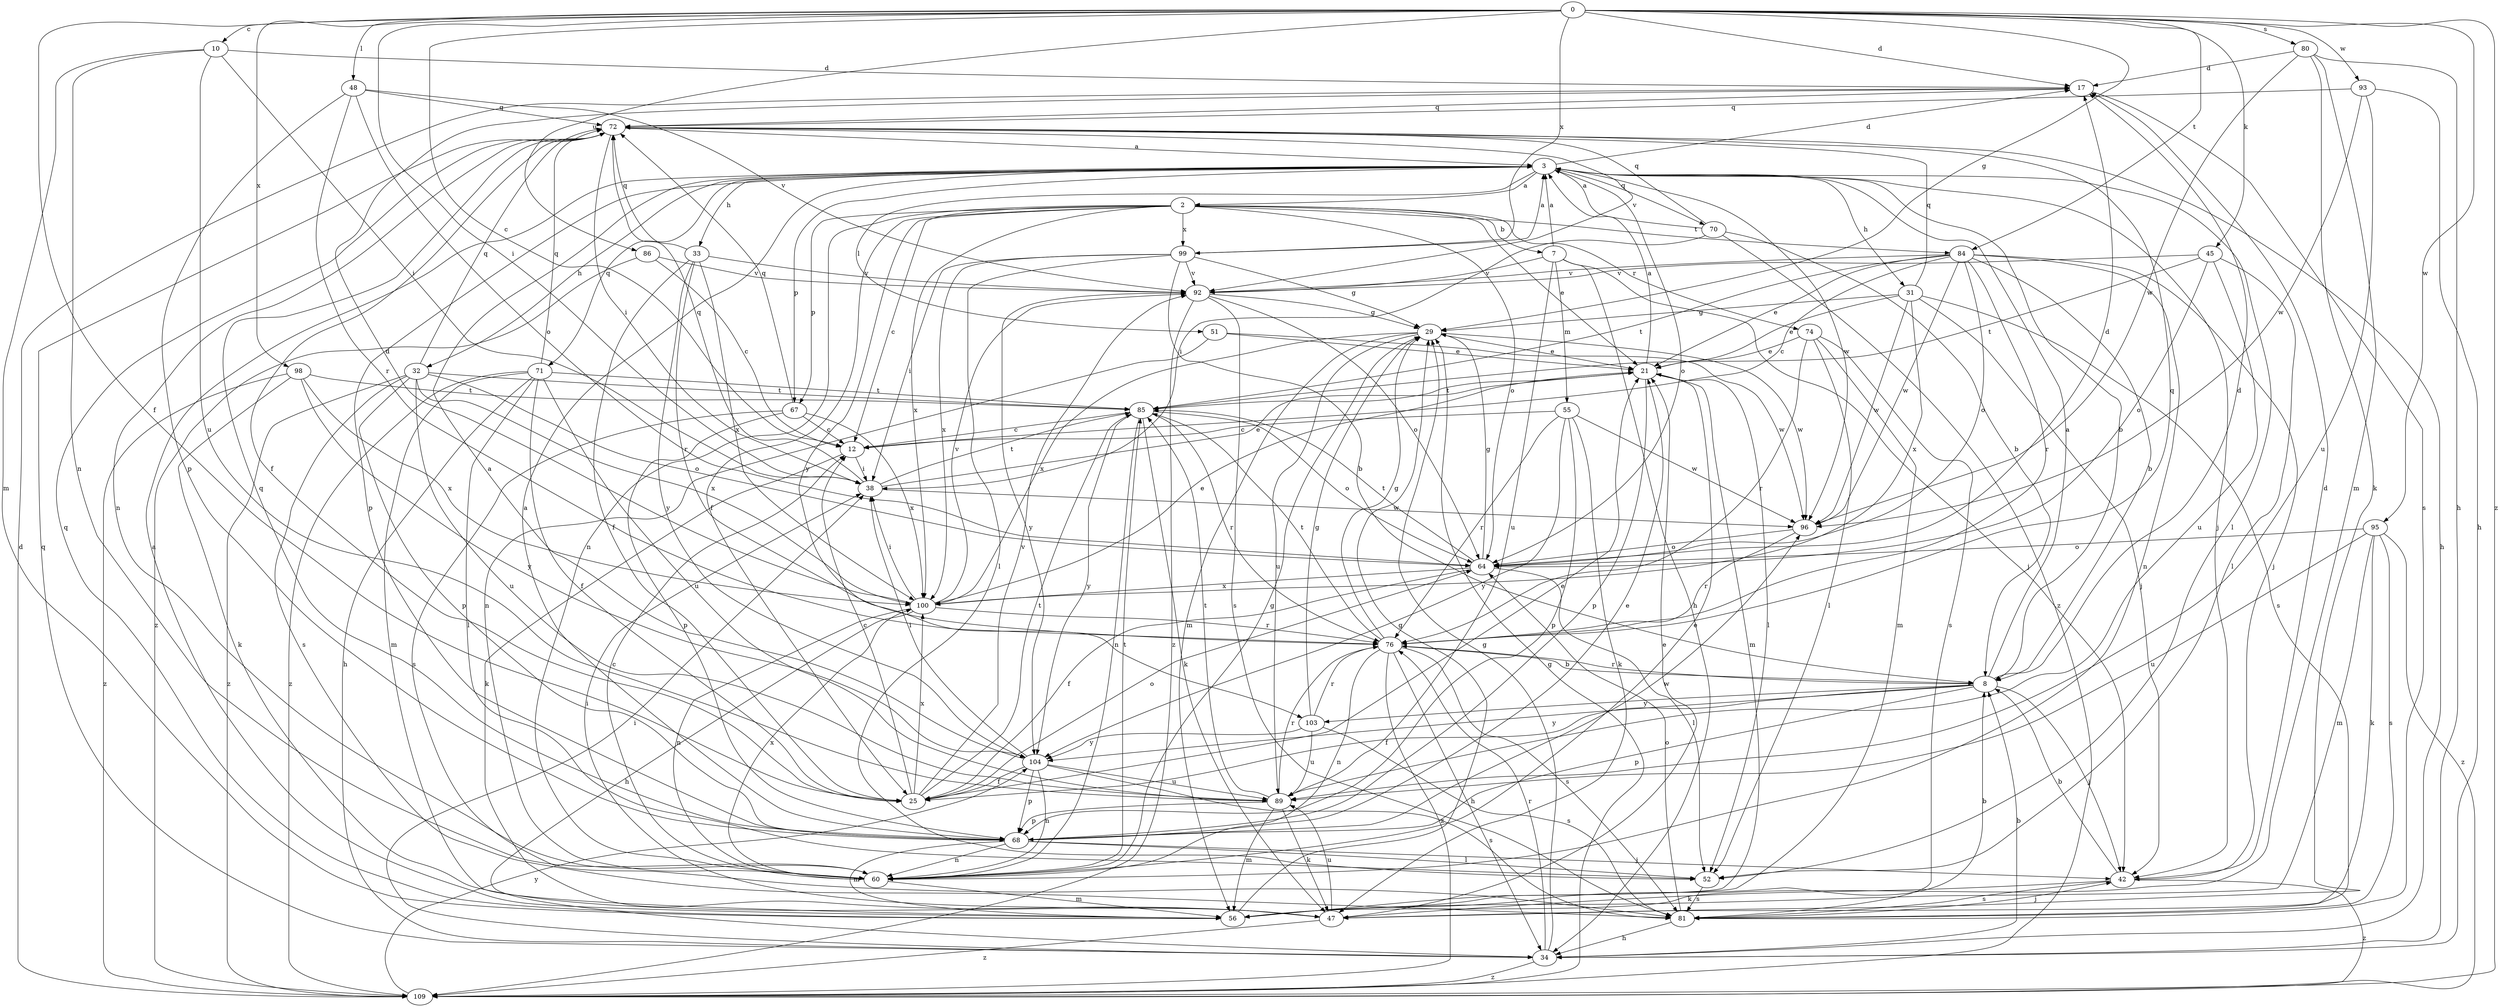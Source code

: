 strict digraph  {
0;
2;
3;
7;
8;
10;
12;
17;
21;
25;
29;
31;
32;
33;
34;
38;
42;
45;
47;
48;
51;
52;
55;
56;
60;
64;
67;
68;
70;
71;
72;
74;
76;
80;
81;
84;
85;
86;
89;
92;
93;
95;
96;
98;
99;
100;
103;
104;
109;
0 -> 10  [label=c];
0 -> 12  [label=c];
0 -> 17  [label=d];
0 -> 25  [label=f];
0 -> 29  [label=g];
0 -> 38  [label=i];
0 -> 45  [label=k];
0 -> 48  [label=l];
0 -> 80  [label=s];
0 -> 84  [label=t];
0 -> 86  [label=u];
0 -> 93  [label=w];
0 -> 95  [label=w];
0 -> 98  [label=x];
0 -> 99  [label=x];
0 -> 109  [label=z];
2 -> 7  [label=b];
2 -> 12  [label=c];
2 -> 21  [label=e];
2 -> 25  [label=f];
2 -> 60  [label=n];
2 -> 64  [label=o];
2 -> 67  [label=p];
2 -> 74  [label=r];
2 -> 84  [label=t];
2 -> 99  [label=x];
2 -> 100  [label=x];
2 -> 103  [label=y];
3 -> 2  [label=a];
3 -> 8  [label=b];
3 -> 17  [label=d];
3 -> 31  [label=h];
3 -> 32  [label=h];
3 -> 33  [label=h];
3 -> 42  [label=j];
3 -> 51  [label=l];
3 -> 52  [label=l];
3 -> 64  [label=o];
3 -> 67  [label=p];
3 -> 68  [label=p];
3 -> 70  [label=q];
3 -> 71  [label=q];
3 -> 96  [label=w];
7 -> 3  [label=a];
7 -> 34  [label=h];
7 -> 42  [label=j];
7 -> 55  [label=m];
7 -> 89  [label=u];
7 -> 92  [label=v];
8 -> 3  [label=a];
8 -> 17  [label=d];
8 -> 25  [label=f];
8 -> 42  [label=j];
8 -> 68  [label=p];
8 -> 76  [label=r];
8 -> 103  [label=y];
8 -> 104  [label=y];
10 -> 17  [label=d];
10 -> 38  [label=i];
10 -> 56  [label=m];
10 -> 60  [label=n];
10 -> 89  [label=u];
12 -> 38  [label=i];
12 -> 47  [label=k];
17 -> 72  [label=q];
17 -> 81  [label=s];
21 -> 3  [label=a];
21 -> 52  [label=l];
21 -> 56  [label=m];
21 -> 68  [label=p];
21 -> 85  [label=t];
25 -> 12  [label=c];
25 -> 21  [label=e];
25 -> 64  [label=o];
25 -> 85  [label=t];
25 -> 92  [label=v];
25 -> 100  [label=x];
29 -> 21  [label=e];
29 -> 56  [label=m];
29 -> 89  [label=u];
29 -> 96  [label=w];
29 -> 100  [label=x];
31 -> 21  [label=e];
31 -> 29  [label=g];
31 -> 42  [label=j];
31 -> 72  [label=q];
31 -> 81  [label=s];
31 -> 96  [label=w];
31 -> 100  [label=x];
32 -> 64  [label=o];
32 -> 68  [label=p];
32 -> 72  [label=q];
32 -> 81  [label=s];
32 -> 85  [label=t];
32 -> 89  [label=u];
32 -> 100  [label=x];
32 -> 109  [label=z];
33 -> 25  [label=f];
33 -> 72  [label=q];
33 -> 76  [label=r];
33 -> 92  [label=v];
33 -> 100  [label=x];
33 -> 104  [label=y];
34 -> 8  [label=b];
34 -> 29  [label=g];
34 -> 38  [label=i];
34 -> 72  [label=q];
34 -> 76  [label=r];
34 -> 109  [label=z];
38 -> 21  [label=e];
38 -> 72  [label=q];
38 -> 85  [label=t];
38 -> 96  [label=w];
42 -> 8  [label=b];
42 -> 17  [label=d];
42 -> 47  [label=k];
42 -> 81  [label=s];
42 -> 109  [label=z];
45 -> 52  [label=l];
45 -> 64  [label=o];
45 -> 85  [label=t];
45 -> 89  [label=u];
45 -> 92  [label=v];
47 -> 21  [label=e];
47 -> 38  [label=i];
47 -> 89  [label=u];
47 -> 109  [label=z];
48 -> 64  [label=o];
48 -> 68  [label=p];
48 -> 72  [label=q];
48 -> 76  [label=r];
48 -> 92  [label=v];
51 -> 21  [label=e];
51 -> 60  [label=n];
51 -> 96  [label=w];
52 -> 81  [label=s];
55 -> 12  [label=c];
55 -> 47  [label=k];
55 -> 68  [label=p];
55 -> 76  [label=r];
55 -> 96  [label=w];
55 -> 104  [label=y];
56 -> 3  [label=a];
56 -> 8  [label=b];
56 -> 29  [label=g];
56 -> 72  [label=q];
60 -> 12  [label=c];
60 -> 21  [label=e];
60 -> 29  [label=g];
60 -> 56  [label=m];
60 -> 85  [label=t];
60 -> 100  [label=x];
64 -> 17  [label=d];
64 -> 25  [label=f];
64 -> 29  [label=g];
64 -> 52  [label=l];
64 -> 85  [label=t];
64 -> 100  [label=x];
67 -> 12  [label=c];
67 -> 68  [label=p];
67 -> 72  [label=q];
67 -> 81  [label=s];
67 -> 100  [label=x];
68 -> 3  [label=a];
68 -> 21  [label=e];
68 -> 42  [label=j];
68 -> 52  [label=l];
68 -> 56  [label=m];
68 -> 60  [label=n];
68 -> 72  [label=q];
68 -> 96  [label=w];
70 -> 3  [label=a];
70 -> 8  [label=b];
70 -> 38  [label=i];
70 -> 72  [label=q];
70 -> 109  [label=z];
71 -> 25  [label=f];
71 -> 34  [label=h];
71 -> 52  [label=l];
71 -> 56  [label=m];
71 -> 72  [label=q];
71 -> 85  [label=t];
71 -> 89  [label=u];
71 -> 109  [label=z];
72 -> 3  [label=a];
72 -> 25  [label=f];
72 -> 34  [label=h];
72 -> 38  [label=i];
72 -> 60  [label=n];
72 -> 92  [label=v];
74 -> 21  [label=e];
74 -> 52  [label=l];
74 -> 56  [label=m];
74 -> 76  [label=r];
74 -> 81  [label=s];
76 -> 8  [label=b];
76 -> 29  [label=g];
76 -> 34  [label=h];
76 -> 60  [label=n];
76 -> 72  [label=q];
76 -> 81  [label=s];
76 -> 85  [label=t];
76 -> 109  [label=z];
80 -> 17  [label=d];
80 -> 34  [label=h];
80 -> 47  [label=k];
80 -> 56  [label=m];
80 -> 96  [label=w];
81 -> 34  [label=h];
81 -> 42  [label=j];
81 -> 64  [label=o];
84 -> 8  [label=b];
84 -> 12  [label=c];
84 -> 21  [label=e];
84 -> 42  [label=j];
84 -> 60  [label=n];
84 -> 64  [label=o];
84 -> 76  [label=r];
84 -> 85  [label=t];
84 -> 92  [label=v];
84 -> 96  [label=w];
85 -> 12  [label=c];
85 -> 47  [label=k];
85 -> 60  [label=n];
85 -> 64  [label=o];
85 -> 76  [label=r];
85 -> 104  [label=y];
86 -> 12  [label=c];
86 -> 92  [label=v];
86 -> 109  [label=z];
89 -> 47  [label=k];
89 -> 56  [label=m];
89 -> 68  [label=p];
89 -> 76  [label=r];
89 -> 85  [label=t];
92 -> 29  [label=g];
92 -> 64  [label=o];
92 -> 81  [label=s];
92 -> 104  [label=y];
92 -> 109  [label=z];
93 -> 34  [label=h];
93 -> 72  [label=q];
93 -> 89  [label=u];
93 -> 96  [label=w];
95 -> 47  [label=k];
95 -> 56  [label=m];
95 -> 64  [label=o];
95 -> 81  [label=s];
95 -> 89  [label=u];
95 -> 109  [label=z];
96 -> 64  [label=o];
96 -> 76  [label=r];
98 -> 47  [label=k];
98 -> 85  [label=t];
98 -> 100  [label=x];
98 -> 104  [label=y];
98 -> 109  [label=z];
99 -> 3  [label=a];
99 -> 8  [label=b];
99 -> 29  [label=g];
99 -> 38  [label=i];
99 -> 52  [label=l];
99 -> 92  [label=v];
99 -> 100  [label=x];
100 -> 17  [label=d];
100 -> 21  [label=e];
100 -> 34  [label=h];
100 -> 38  [label=i];
100 -> 60  [label=n];
100 -> 76  [label=r];
100 -> 92  [label=v];
103 -> 29  [label=g];
103 -> 76  [label=r];
103 -> 81  [label=s];
103 -> 89  [label=u];
103 -> 104  [label=y];
104 -> 3  [label=a];
104 -> 25  [label=f];
104 -> 38  [label=i];
104 -> 60  [label=n];
104 -> 68  [label=p];
104 -> 81  [label=s];
104 -> 89  [label=u];
109 -> 17  [label=d];
109 -> 29  [label=g];
109 -> 104  [label=y];
}

